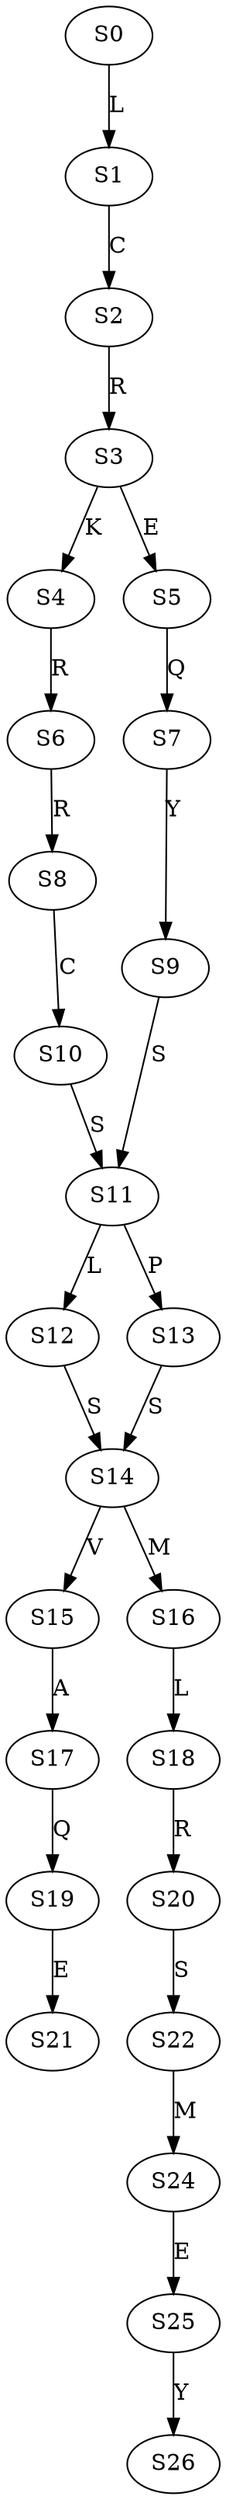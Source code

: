 strict digraph  {
	S0 -> S1 [ label = L ];
	S1 -> S2 [ label = C ];
	S2 -> S3 [ label = R ];
	S3 -> S4 [ label = K ];
	S3 -> S5 [ label = E ];
	S4 -> S6 [ label = R ];
	S5 -> S7 [ label = Q ];
	S6 -> S8 [ label = R ];
	S7 -> S9 [ label = Y ];
	S8 -> S10 [ label = C ];
	S9 -> S11 [ label = S ];
	S10 -> S11 [ label = S ];
	S11 -> S12 [ label = L ];
	S11 -> S13 [ label = P ];
	S12 -> S14 [ label = S ];
	S13 -> S14 [ label = S ];
	S14 -> S15 [ label = V ];
	S14 -> S16 [ label = M ];
	S15 -> S17 [ label = A ];
	S16 -> S18 [ label = L ];
	S17 -> S19 [ label = Q ];
	S18 -> S20 [ label = R ];
	S19 -> S21 [ label = E ];
	S20 -> S22 [ label = S ];
	S22 -> S24 [ label = M ];
	S24 -> S25 [ label = E ];
	S25 -> S26 [ label = Y ];
}
